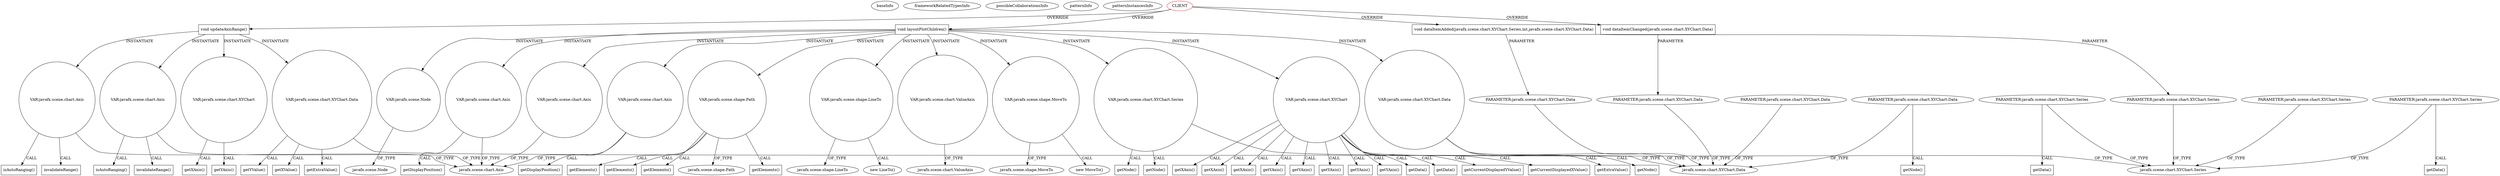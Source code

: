 digraph {
baseInfo[graphId=2510,category="pattern",isAnonymous=false,possibleRelation=false]
frameworkRelatedTypesInfo[]
possibleCollaborationsInfo[]
patternInfo[frequency=2.0,patternRootClient=0]
patternInstancesInfo[0="LichuanLu-ShunUI-FX~/LichuanLu-ShunUI-FX/ShunUI-FX-master/src/view/chart/StackedBarChart.java~StackedBarChart~811",1="TomaszKorecki-InvestorAssistant~/TomaszKorecki-InvestorAssistant/InvestorAssistant-master/Investor's assistant/src/investor/charts/CandleChart.java~CandleStickChart~1473"]
14[label="javafx.scene.chart.XYChart.Series",vertexType="FRAMEWORK_CLASS_TYPE",isFrameworkType=false]
13[label="PARAMETER:javafx.scene.chart.XYChart.Series",vertexType="PARAMETER_DECLARATION",isFrameworkType=false]
78[label="PARAMETER:javafx.scene.chart.XYChart.Series",vertexType="PARAMETER_DECLARATION",isFrameworkType=false]
108[label="PARAMETER:javafx.scene.chart.XYChart.Series",vertexType="PARAMETER_DECLARATION",isFrameworkType=false]
529[label="PARAMETER:javafx.scene.chart.XYChart.Series",vertexType="PARAMETER_DECLARATION",isFrameworkType=false]
12[label="void dataItemAdded(javafx.scene.chart.XYChart.Series,int,javafx.scene.chart.XYChart.Data)",vertexType="OVERRIDING_METHOD_DECLARATION",isFrameworkType=false,shape=box]
15[label="PARAMETER:javafx.scene.chart.XYChart.Data",vertexType="PARAMETER_DECLARATION",isFrameworkType=false]
16[label="javafx.scene.chart.XYChart.Data",vertexType="FRAMEWORK_CLASS_TYPE",isFrameworkType=false]
0[label="CLIENT",vertexType="ROOT_CLIENT_CLASS_DECLARATION",isFrameworkType=false,color=red]
83[label="getData()",vertexType="INSIDE_CALL",isFrameworkType=false,shape=box]
133[label="getData()",vertexType="INSIDE_CALL",isFrameworkType=false,shape=box]
166[label="void updateAxisRange()",vertexType="OVERRIDING_METHOD_DECLARATION",isFrameworkType=false,shape=box]
56[label="PARAMETER:javafx.scene.chart.XYChart.Data",vertexType="PARAMETER_DECLARATION",isFrameworkType=false]
525[label="PARAMETER:javafx.scene.chart.XYChart.Data",vertexType="PARAMETER_DECLARATION",isFrameworkType=false]
30[label="PARAMETER:javafx.scene.chart.XYChart.Data",vertexType="PARAMETER_DECLARATION",isFrameworkType=false]
206[label="void layoutPlotChildren()",vertexType="OVERRIDING_METHOD_DECLARATION",isFrameworkType=false,shape=box]
223[label="VAR:javafx.scene.shape.Path",vertexType="VARIABLE_EXPRESION",isFrameworkType=false,shape=circle]
97[label="javafx.scene.shape.Path",vertexType="FRAMEWORK_CLASS_TYPE",isFrameworkType=false]
314[label="VAR:javafx.scene.shape.LineTo",vertexType="VARIABLE_EXPRESION",isFrameworkType=false,shape=circle]
313[label="new LineTo()",vertexType="CONSTRUCTOR_CALL",isFrameworkType=false]
315[label="javafx.scene.shape.LineTo",vertexType="FRAMEWORK_CLASS_TYPE",isFrameworkType=false]
210[label="VAR:javafx.scene.chart.ValueAxis",vertexType="VARIABLE_EXPRESION",isFrameworkType=false,shape=circle]
11[label="javafx.scene.chart.ValueAxis",vertexType="FRAMEWORK_CLASS_TYPE",isFrameworkType=false]
322[label="getElements()",vertexType="INSIDE_CALL",isFrameworkType=false,shape=box]
312[label="getElements()",vertexType="INSIDE_CALL",isFrameworkType=false,shape=box]
307[label="getElements()",vertexType="INSIDE_CALL",isFrameworkType=false,shape=box]
317[label="getElements()",vertexType="INSIDE_CALL",isFrameworkType=false,shape=box]
309[label="VAR:javafx.scene.shape.MoveTo",vertexType="VARIABLE_EXPRESION",isFrameworkType=false,shape=circle]
308[label="new MoveTo()",vertexType="CONSTRUCTOR_CALL",isFrameworkType=false]
218[label="VAR:javafx.scene.chart.XYChart.Series",vertexType="VARIABLE_EXPRESION",isFrameworkType=false,shape=circle]
167[label="VAR:javafx.scene.chart.XYChart",vertexType="VARIABLE_EXPRESION",isFrameworkType=false,shape=circle]
171[label="getYAxis()",vertexType="INSIDE_CALL",isFrameworkType=false,shape=box]
213[label="VAR:javafx.scene.chart.XYChart",vertexType="VARIABLE_EXPRESION",isFrameworkType=false,shape=circle]
241[label="getYAxis()",vertexType="INSIDE_CALL",isFrameworkType=false,shape=box]
305[label="getYAxis()",vertexType="INSIDE_CALL",isFrameworkType=false,shape=box]
300[label="getYAxis()",vertexType="INSIDE_CALL",isFrameworkType=false,shape=box]
267[label="getYAxis()",vertexType="INSIDE_CALL",isFrameworkType=false,shape=box]
260[label="getYAxis()",vertexType="INSIDE_CALL",isFrameworkType=false,shape=box]
214[label="getData()",vertexType="INSIDE_CALL",isFrameworkType=false,shape=box]
217[label="getData()",vertexType="INSIDE_CALL",isFrameworkType=false,shape=box]
310[label="javafx.scene.shape.MoveTo",vertexType="FRAMEWORK_CLASS_TYPE",isFrameworkType=false]
55[label="void dataItemChanged(javafx.scene.chart.XYChart.Data)",vertexType="OVERRIDING_METHOD_DECLARATION",isFrameworkType=false,shape=box]
262[label="getCurrentDisplayedYValue()",vertexType="INSIDE_CALL",isFrameworkType=false,shape=box]
184[label="VAR:javafx.scene.chart.XYChart.Data",vertexType="VARIABLE_EXPRESION",isFrameworkType=false,shape=circle]
203[label="getExtraValue()",vertexType="INSIDE_CALL",isFrameworkType=false,shape=box]
201[label="getYValue()",vertexType="INSIDE_CALL",isFrameworkType=false,shape=box]
185[label="getXValue()",vertexType="INSIDE_CALL",isFrameworkType=false,shape=box]
244[label="VAR:javafx.scene.chart.XYChart.Data",vertexType="VARIABLE_EXPRESION",isFrameworkType=false,shape=circle]
248[label="getExtraValue()",vertexType="INSIDE_CALL",isFrameworkType=false,shape=box]
255[label="getCurrentDisplayedXValue()",vertexType="INSIDE_CALL",isFrameworkType=false,shape=box]
277[label="VAR:javafx.scene.Node",vertexType="VARIABLE_EXPRESION",isFrameworkType=false,shape=circle]
69[label="javafx.scene.Node",vertexType="FRAMEWORK_CLASS_TYPE",isFrameworkType=false]
35[label="getNode()",vertexType="INSIDE_CALL",isFrameworkType=false,shape=box]
222[label="getNode()",vertexType="INSIDE_CALL",isFrameworkType=false,shape=box]
245[label="getNode()",vertexType="INSIDE_CALL",isFrameworkType=false,shape=box]
219[label="getNode()",vertexType="INSIDE_CALL",isFrameworkType=false,shape=box]
168[label="getXAxis()",vertexType="INSIDE_CALL",isFrameworkType=false,shape=box]
274[label="getXAxis()",vertexType="INSIDE_CALL",isFrameworkType=false,shape=box]
253[label="getXAxis()",vertexType="INSIDE_CALL",isFrameworkType=false,shape=box]
234[label="getXAxis()",vertexType="INSIDE_CALL",isFrameworkType=false,shape=box]
263[label="VAR:javafx.scene.chart.Axis",vertexType="VARIABLE_EXPRESION",isFrameworkType=false,shape=circle]
264[label="getDisplayPosition()",vertexType="INSIDE_CALL",isFrameworkType=false,shape=box]
174[label="javafx.scene.chart.Axis",vertexType="FRAMEWORK_CLASS_TYPE",isFrameworkType=false]
172[label="VAR:javafx.scene.chart.Axis",vertexType="VARIABLE_EXPRESION",isFrameworkType=false,shape=circle]
173[label="isAutoRanging()",vertexType="INSIDE_CALL",isFrameworkType=false,shape=box]
189[label="VAR:javafx.scene.chart.Axis",vertexType="VARIABLE_EXPRESION",isFrameworkType=false,shape=circle]
190[label="isAutoRanging()",vertexType="INSIDE_CALL",isFrameworkType=false,shape=box]
188[label="invalidateRange()",vertexType="INSIDE_CALL",isFrameworkType=false,shape=box]
205[label="invalidateRange()",vertexType="INSIDE_CALL",isFrameworkType=false,shape=box]
256[label="VAR:javafx.scene.chart.Axis",vertexType="VARIABLE_EXPRESION",isFrameworkType=false,shape=circle]
257[label="getDisplayPosition()",vertexType="INSIDE_CALL",isFrameworkType=false,shape=box]
230[label="VAR:javafx.scene.chart.Axis",vertexType="VARIABLE_EXPRESION",isFrameworkType=false,shape=circle]
189->190[label="CALL"]
244->248[label="CALL"]
309->308[label="CALL"]
12->15[label="PARAMETER"]
166->184[label="INSTANTIATE"]
206->218[label="INSTANTIATE"]
525->16[label="OF_TYPE"]
218->14[label="OF_TYPE"]
213->214[label="CALL"]
0->166[label="OVERRIDE"]
213->260[label="CALL"]
223->312[label="CALL"]
213->267[label="CALL"]
213->255[label="CALL"]
213->241[label="CALL"]
15->16[label="OF_TYPE"]
184->201[label="CALL"]
30->16[label="OF_TYPE"]
206->230[label="INSTANTIATE"]
184->16[label="OF_TYPE"]
529->14[label="OF_TYPE"]
206->263[label="INSTANTIATE"]
166->172[label="INSTANTIATE"]
218->219[label="CALL"]
12->13[label="PARAMETER"]
108->14[label="OF_TYPE"]
213->274[label="CALL"]
206->277[label="INSTANTIATE"]
78->14[label="OF_TYPE"]
210->11[label="OF_TYPE"]
263->174[label="OF_TYPE"]
184->203[label="CALL"]
213->234[label="CALL"]
206->210[label="INSTANTIATE"]
56->16[label="OF_TYPE"]
223->307[label="CALL"]
108->133[label="CALL"]
213->262[label="CALL"]
172->174[label="OF_TYPE"]
172->188[label="CALL"]
223->97[label="OF_TYPE"]
244->245[label="CALL"]
244->16[label="OF_TYPE"]
78->83[label="CALL"]
172->173[label="CALL"]
256->174[label="OF_TYPE"]
314->313[label="CALL"]
184->185[label="CALL"]
206->244[label="INSTANTIATE"]
263->264[label="CALL"]
0->12[label="OVERRIDE"]
218->222[label="CALL"]
223->317[label="CALL"]
213->253[label="CALL"]
314->315[label="OF_TYPE"]
309->310[label="OF_TYPE"]
0->206[label="OVERRIDE"]
55->56[label="PARAMETER"]
167->171[label="CALL"]
206->213[label="INSTANTIATE"]
167->168[label="CALL"]
166->167[label="INSTANTIATE"]
206->256[label="INSTANTIATE"]
206->314[label="INSTANTIATE"]
223->322[label="CALL"]
213->300[label="CALL"]
189->205[label="CALL"]
0->55[label="OVERRIDE"]
206->223[label="INSTANTIATE"]
213->217[label="CALL"]
13->14[label="OF_TYPE"]
213->305[label="CALL"]
277->69[label="OF_TYPE"]
230->174[label="OF_TYPE"]
256->257[label="CALL"]
189->174[label="OF_TYPE"]
30->35[label="CALL"]
206->309[label="INSTANTIATE"]
166->189[label="INSTANTIATE"]
}
